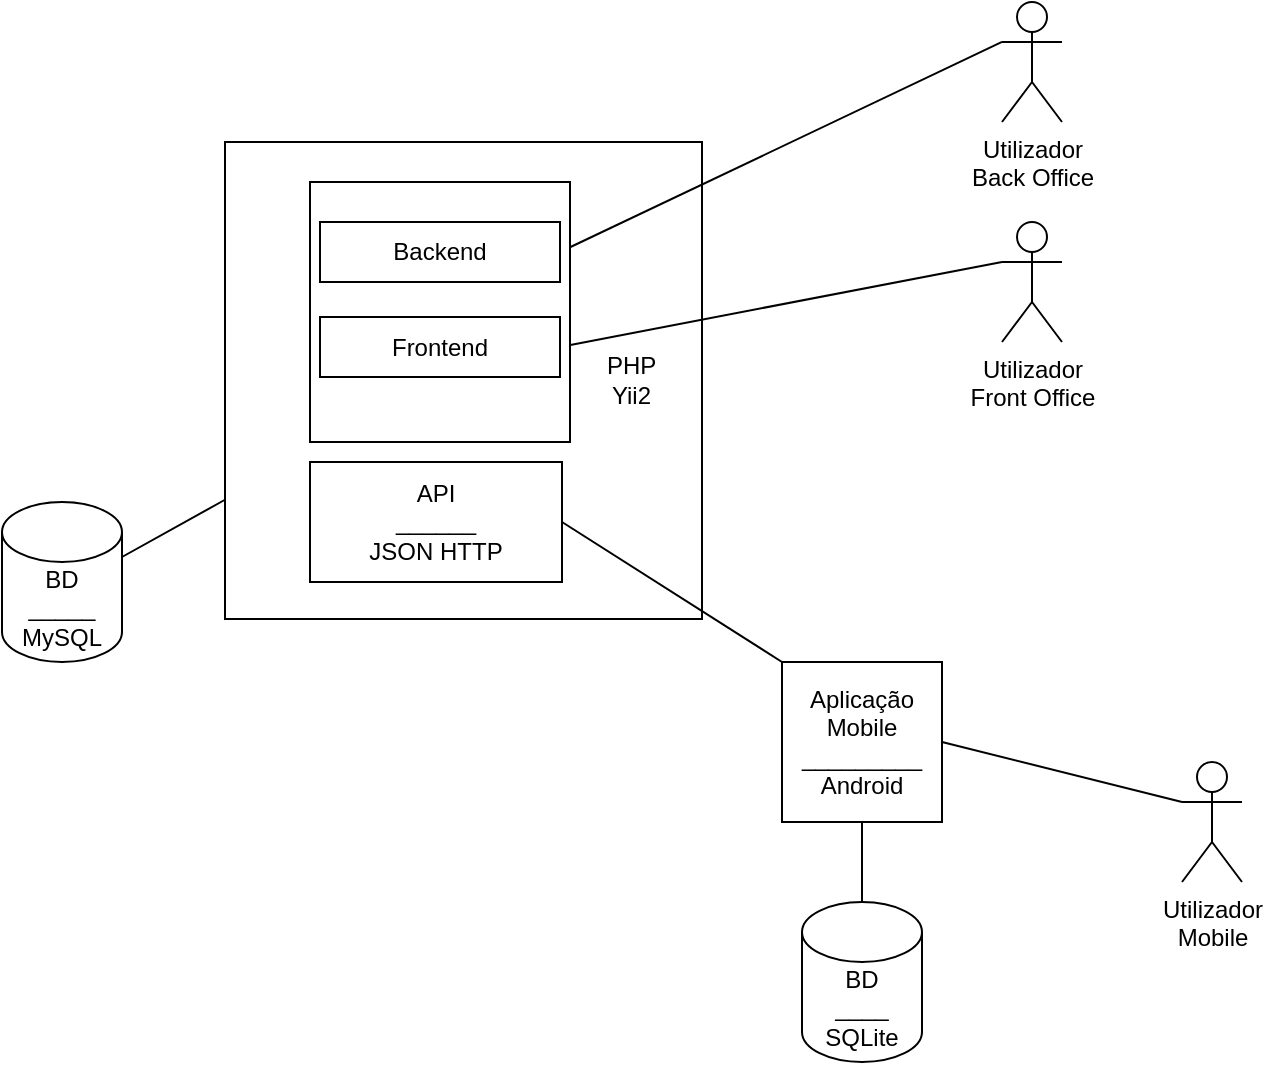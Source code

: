 <mxfile version="20.3.5" type="device"><diagram id="u65P2mHneKZH7L9C-7kL" name="Página-1"><mxGraphModel dx="1038" dy="1867" grid="1" gridSize="10" guides="1" tooltips="1" connect="1" arrows="1" fold="1" page="1" pageScale="1" pageWidth="827" pageHeight="1169" math="0" shadow="0"><root><mxCell id="0"/><mxCell id="1" parent="0"/><mxCell id="M7AvYCleT-dkdrolspba-1" value="&lt;span style=&quot;white-space: pre;&quot;&gt;&#9;&lt;/span&gt;&lt;span style=&quot;white-space: pre;&quot;&gt;&#9;&lt;/span&gt;&lt;span style=&quot;white-space: pre;&quot;&gt;&#9;&lt;/span&gt;&lt;span style=&quot;white-space: pre;&quot;&gt;&#9;&lt;/span&gt;&lt;span style=&quot;white-space: pre;&quot;&gt;&#9;&lt;/span&gt;&lt;span style=&quot;white-space: pre;&quot;&gt;&#9;&lt;/span&gt;&amp;nbsp; PHP &lt;br&gt;&lt;span style=&quot;white-space: pre;&quot;&gt;&#9;&lt;/span&gt;&lt;span style=&quot;white-space: pre;&quot;&gt;&#9;&lt;/span&gt;&lt;span style=&quot;white-space: pre;&quot;&gt;&#9;&lt;/span&gt;&lt;span style=&quot;white-space: pre;&quot;&gt;&#9;&lt;/span&gt;&lt;span style=&quot;white-space: pre;&quot;&gt;&#9;&lt;/span&gt;&lt;span style=&quot;white-space: pre;&quot;&gt;&#9;&lt;/span&gt;&amp;nbsp; Yii2" style="whiteSpace=wrap;html=1;aspect=fixed;" parent="1" vertex="1"><mxGeometry x="211.5" y="-10" width="238.5" height="238.5" as="geometry"/></mxCell><mxCell id="M7AvYCleT-dkdrolspba-3" value="Utilizador &lt;br&gt;Front Office" style="shape=umlActor;verticalLabelPosition=bottom;verticalAlign=top;html=1;outlineConnect=0;" parent="1" vertex="1"><mxGeometry x="600" y="30" width="30" height="60" as="geometry"/></mxCell><mxCell id="M7AvYCleT-dkdrolspba-4" value="Utilizador&lt;br&gt;Back Office" style="shape=umlActor;verticalLabelPosition=bottom;verticalAlign=top;html=1;outlineConnect=0;" parent="1" vertex="1"><mxGeometry x="600" y="-80" width="30" height="60" as="geometry"/></mxCell><mxCell id="M7AvYCleT-dkdrolspba-11" value="" style="endArrow=none;html=1;rounded=0;exitX=1;exitY=0.5;exitDx=0;exitDy=0;entryX=0;entryY=0.333;entryDx=0;entryDy=0;entryPerimeter=0;" parent="1" source="ing8OTj3eMaKK37S5p_2-8" target="M7AvYCleT-dkdrolspba-3" edge="1"><mxGeometry width="50" height="50" relative="1" as="geometry"><mxPoint x="560" y="120" as="sourcePoint"/><mxPoint x="440" y="310" as="targetPoint"/></mxGeometry></mxCell><mxCell id="M7AvYCleT-dkdrolspba-12" value="" style="endArrow=none;html=1;rounded=0;exitX=1;exitY=0.5;exitDx=0;exitDy=0;entryX=0;entryY=0.333;entryDx=0;entryDy=0;entryPerimeter=0;" parent="1" source="ing8OTj3eMaKK37S5p_2-9" target="M7AvYCleT-dkdrolspba-4" edge="1"><mxGeometry width="50" height="50" relative="1" as="geometry"><mxPoint x="560" y="160" as="sourcePoint"/><mxPoint x="440" y="310" as="targetPoint"/></mxGeometry></mxCell><mxCell id="M7AvYCleT-dkdrolspba-13" value="BD&lt;br&gt;_____&lt;br&gt;MySQL" style="shape=cylinder3;whiteSpace=wrap;html=1;boundedLbl=1;backgroundOutline=1;size=15;" parent="1" vertex="1"><mxGeometry x="100" y="170" width="60" height="80" as="geometry"/></mxCell><mxCell id="M7AvYCleT-dkdrolspba-14" value="" style="endArrow=none;html=1;rounded=0;exitX=1;exitY=0;exitDx=0;exitDy=27.5;exitPerimeter=0;entryX=0;entryY=0.75;entryDx=0;entryDy=0;" parent="1" source="M7AvYCleT-dkdrolspba-13" target="M7AvYCleT-dkdrolspba-1" edge="1"><mxGeometry width="50" height="50" relative="1" as="geometry"><mxPoint x="390" y="340" as="sourcePoint"/><mxPoint x="440" y="290" as="targetPoint"/></mxGeometry></mxCell><mxCell id="M7AvYCleT-dkdrolspba-17" value="Aplicação Mobile&lt;br&gt;_________&lt;br&gt;Android" style="whiteSpace=wrap;html=1;aspect=fixed;" parent="1" vertex="1"><mxGeometry x="490" y="250" width="80" height="80" as="geometry"/></mxCell><mxCell id="M7AvYCleT-dkdrolspba-18" value="Utilizador &lt;br&gt;Mobile" style="shape=umlActor;verticalLabelPosition=bottom;verticalAlign=top;html=1;outlineConnect=0;" parent="1" vertex="1"><mxGeometry x="690" y="300" width="30" height="60" as="geometry"/></mxCell><mxCell id="M7AvYCleT-dkdrolspba-21" value="" style="endArrow=none;html=1;rounded=0;entryX=1;entryY=0.5;entryDx=0;entryDy=0;exitX=0;exitY=0.333;exitDx=0;exitDy=0;exitPerimeter=0;" parent="1" source="M7AvYCleT-dkdrolspba-18" target="M7AvYCleT-dkdrolspba-17" edge="1"><mxGeometry width="50" height="50" relative="1" as="geometry"><mxPoint x="364" y="490" as="sourcePoint"/><mxPoint x="414" y="440" as="targetPoint"/></mxGeometry></mxCell><mxCell id="M7AvYCleT-dkdrolspba-22" value="BD&lt;br&gt;____&lt;br&gt;SQLite" style="shape=cylinder3;whiteSpace=wrap;html=1;boundedLbl=1;backgroundOutline=1;size=15;" parent="1" vertex="1"><mxGeometry x="500" y="370" width="60" height="80" as="geometry"/></mxCell><mxCell id="M7AvYCleT-dkdrolspba-23" value="" style="endArrow=none;html=1;rounded=0;exitX=0.5;exitY=1;exitDx=0;exitDy=0;entryX=0.5;entryY=0;entryDx=0;entryDy=0;entryPerimeter=0;" parent="1" source="M7AvYCleT-dkdrolspba-17" target="M7AvYCleT-dkdrolspba-22" edge="1"><mxGeometry width="50" height="50" relative="1" as="geometry"><mxPoint x="390" y="290" as="sourcePoint"/><mxPoint x="440" y="240" as="targetPoint"/></mxGeometry></mxCell><mxCell id="ing8OTj3eMaKK37S5p_2-3" value="API&lt;br&gt;______&lt;br&gt;JSON HTTP" style="rounded=0;whiteSpace=wrap;html=1;" vertex="1" parent="1"><mxGeometry x="254" y="150" width="126" height="60" as="geometry"/></mxCell><mxCell id="ing8OTj3eMaKK37S5p_2-7" value="" style="whiteSpace=wrap;html=1;aspect=fixed;" vertex="1" parent="1"><mxGeometry x="254" y="10" width="130" height="130" as="geometry"/></mxCell><mxCell id="ing8OTj3eMaKK37S5p_2-8" value="Frontend" style="rounded=0;whiteSpace=wrap;html=1;" vertex="1" parent="1"><mxGeometry x="259" y="77.5" width="120" height="30" as="geometry"/></mxCell><mxCell id="ing8OTj3eMaKK37S5p_2-9" value="Backend" style="rounded=0;whiteSpace=wrap;html=1;" vertex="1" parent="1"><mxGeometry x="259" y="30" width="120" height="30" as="geometry"/></mxCell><mxCell id="ing8OTj3eMaKK37S5p_2-10" value="" style="endArrow=none;html=1;rounded=0;exitX=1;exitY=0.5;exitDx=0;exitDy=0;entryX=0;entryY=0;entryDx=0;entryDy=0;" edge="1" parent="1" source="ing8OTj3eMaKK37S5p_2-3" target="M7AvYCleT-dkdrolspba-17"><mxGeometry width="50" height="50" relative="1" as="geometry"><mxPoint x="430" y="240" as="sourcePoint"/><mxPoint x="480" y="190" as="targetPoint"/></mxGeometry></mxCell></root></mxGraphModel></diagram></mxfile>
